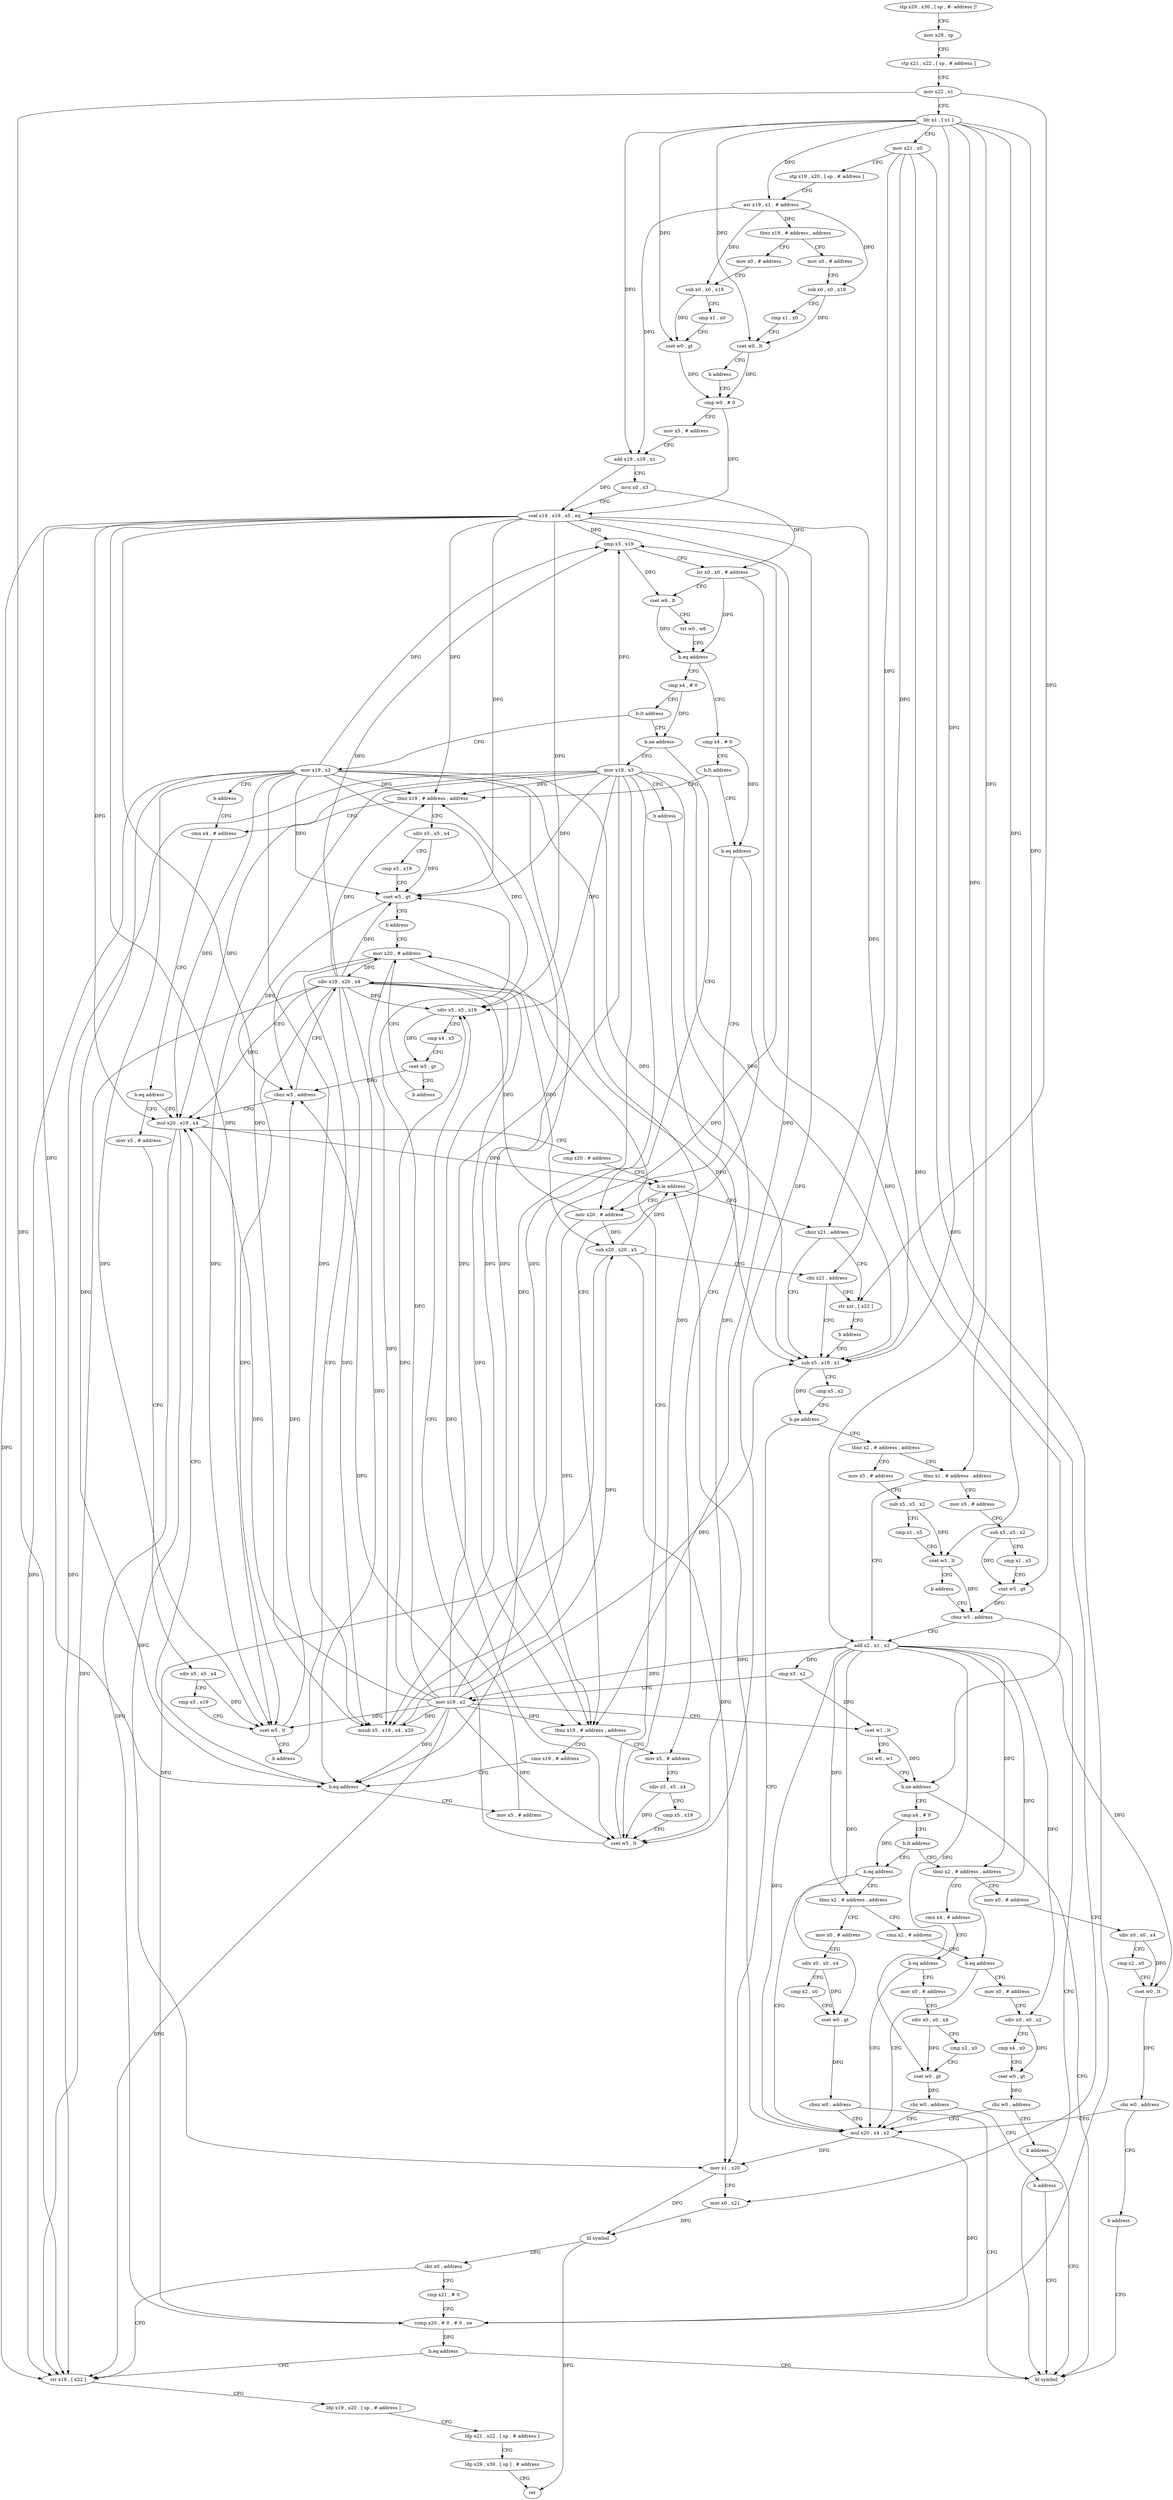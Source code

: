 digraph "func" {
"4428264" [label = "stp x29 , x30 , [ sp , #- address ]!" ]
"4428268" [label = "mov x29 , sp" ]
"4428272" [label = "stp x21 , x22 , [ sp , # address ]" ]
"4428276" [label = "mov x22 , x1" ]
"4428280" [label = "ldr x1 , [ x1 ]" ]
"4428284" [label = "mov x21 , x0" ]
"4428288" [label = "stp x19 , x20 , [ sp , # address ]" ]
"4428292" [label = "asr x19 , x1 , # address" ]
"4428296" [label = "tbnz x19 , # address , address" ]
"4428592" [label = "mov x0 , # address" ]
"4428300" [label = "mov x0 , # address" ]
"4428596" [label = "sub x0 , x0 , x19" ]
"4428600" [label = "cmp x1 , x0" ]
"4428604" [label = "cset w0 , lt" ]
"4428608" [label = "b address" ]
"4428316" [label = "cmp w0 , # 0" ]
"4428304" [label = "sub x0 , x0 , x19" ]
"4428308" [label = "cmp x1 , x0" ]
"4428312" [label = "cset w0 , gt" ]
"4428320" [label = "mov x5 , # address" ]
"4428324" [label = "add x19 , x19 , x1" ]
"4428328" [label = "mvn x0 , x3" ]
"4428332" [label = "csel x19 , x19 , x5 , eq" ]
"4428336" [label = "cmp x3 , x19" ]
"4428340" [label = "lsr x0 , x0 , # address" ]
"4428344" [label = "cset w6 , lt" ]
"4428348" [label = "tst w0 , w6" ]
"4428352" [label = "b.eq address" ]
"4428528" [label = "cmp x4 , # 0" ]
"4428356" [label = "cmp x4 , # 0" ]
"4428532" [label = "b.lt address" ]
"4428696" [label = "tbnz x19 , # address , address" ]
"4428536" [label = "b.eq address" ]
"4428360" [label = "b.lt address" ]
"4428736" [label = "mov x19 , x3" ]
"4428364" [label = "b.ne address" ]
"4428832" [label = "sdiv x5 , x5 , x4" ]
"4428700" [label = "cmn x4 , # address" ]
"4428368" [label = "mov x20 , # address" ]
"4428540" [label = "tbnz x19 , # address , address" ]
"4428740" [label = "b address" ]
"4428728" [label = "mov x19 , x3" ]
"4428836" [label = "cmp x5 , x19" ]
"4428840" [label = "cset w5 , gt" ]
"4428844" [label = "b address" ]
"4428560" [label = "mov x20 , # address" ]
"4428704" [label = "b.eq address" ]
"4428568" [label = "mul x20 , x19 , x4" ]
"4428708" [label = "mov x5 , # address" ]
"4428372" [label = "sdiv x19 , x20 , x4" ]
"4428744" [label = "cmn x19 , # address" ]
"4428544" [label = "mov x5 , # address" ]
"4428732" [label = "b address" ]
"4428564" [label = "cbnz w5 , address" ]
"4428572" [label = "cmp x20 , # address" ]
"4428576" [label = "b.le address" ]
"4428580" [label = "cbnz x21 , address" ]
"4428712" [label = "sdiv x5 , x5 , x4" ]
"4428716" [label = "cmp x5 , x19" ]
"4428720" [label = "cset w5 , lt" ]
"4428724" [label = "b address" ]
"4428584" [label = "str xzr , [ x22 ]" ]
"4428588" [label = "b address" ]
"4428388" [label = "sub x5 , x19 , x1" ]
"4428392" [label = "cmp x5 , x2" ]
"4428396" [label = "b.ge address" ]
"4428492" [label = "mov x1 , x20" ]
"4428400" [label = "tbnz x2 , # address , address" ]
"4428748" [label = "b.eq address" ]
"4428752" [label = "mov x5 , # address" ]
"4428548" [label = "sdiv x5 , x5 , x4" ]
"4428552" [label = "cmp x5 , x19" ]
"4428556" [label = "cset w5 , lt" ]
"4428376" [label = "msub x5 , x19 , x4 , x20" ]
"4428380" [label = "sub x20 , x20 , x5" ]
"4428384" [label = "cbz x21 , address" ]
"4428496" [label = "mov x0 , x21" ]
"4428500" [label = "bl symbol" ]
"4428504" [label = "cbz x0 , address" ]
"4428616" [label = "cmp x21 , # 0" ]
"4428508" [label = "str x19 , [ x22 ]" ]
"4428632" [label = "mov x5 , # address" ]
"4428404" [label = "tbnz x1 , # address , address" ]
"4428756" [label = "sdiv x5 , x5 , x19" ]
"4428760" [label = "cmp x4 , x5" ]
"4428764" [label = "cset w5 , gt" ]
"4428768" [label = "b address" ]
"4428620" [label = "ccmp x20 , # 0 , # 0 , ne" ]
"4428624" [label = "b.eq address" ]
"4428628" [label = "bl symbol" ]
"4428512" [label = "ldp x19 , x20 , [ sp , # address ]" ]
"4428516" [label = "ldp x21 , x22 , [ sp , # address ]" ]
"4428520" [label = "ldp x29 , x30 , [ sp ] , # address" ]
"4428524" [label = "ret" ]
"4428636" [label = "sub x5 , x5 , x2" ]
"4428640" [label = "cmp x1 , x5" ]
"4428644" [label = "cset w5 , lt" ]
"4428648" [label = "b address" ]
"4428424" [label = "cbnz w5 , address" ]
"4428428" [label = "add x2 , x1 , x2" ]
"4428408" [label = "mov x5 , # address" ]
"4428432" [label = "cmp x3 , x2" ]
"4428436" [label = "mov x19 , x2" ]
"4428440" [label = "cset w1 , lt" ]
"4428444" [label = "tst w0 , w1" ]
"4428448" [label = "b.ne address" ]
"4428452" [label = "cmp x4 , # 0" ]
"4428412" [label = "sub x5 , x5 , x2" ]
"4428416" [label = "cmp x1 , x5" ]
"4428420" [label = "cset w5 , gt" ]
"4428456" [label = "b.lt address" ]
"4428656" [label = "tbnz x2 , # address , address" ]
"4428460" [label = "b.eq address" ]
"4428776" [label = "mov x0 , # address" ]
"4428660" [label = "cmn x4 , # address" ]
"4428488" [label = "mul x20 , x4 , x2" ]
"4428464" [label = "tbnz x2 , # address , address" ]
"4428780" [label = "sdiv x0 , x0 , x4" ]
"4428784" [label = "cmp x2 , x0" ]
"4428788" [label = "cset w0 , lt" ]
"4428792" [label = "cbz w0 , address" ]
"4428796" [label = "b address" ]
"4428664" [label = "b.eq address" ]
"4428668" [label = "mov x0 , # address" ]
"4428800" [label = "cmn x2 , # address" ]
"4428468" [label = "mov x0 , # address" ]
"4428672" [label = "sdiv x0 , x0 , x4" ]
"4428676" [label = "cmp x2 , x0" ]
"4428680" [label = "cset w0 , gt" ]
"4428684" [label = "cbz w0 , address" ]
"4428688" [label = "b address" ]
"4428804" [label = "b.eq address" ]
"4428808" [label = "mov x0 , # address" ]
"4428472" [label = "sdiv x0 , x0 , x4" ]
"4428476" [label = "cmp x2 , x0" ]
"4428480" [label = "cset w0 , gt" ]
"4428484" [label = "cbnz w0 , address" ]
"4428812" [label = "sdiv x0 , x0 , x2" ]
"4428816" [label = "cmp x4 , x0" ]
"4428820" [label = "cset w0 , gt" ]
"4428824" [label = "cbz w0 , address" ]
"4428828" [label = "b address" ]
"4428264" -> "4428268" [ label = "CFG" ]
"4428268" -> "4428272" [ label = "CFG" ]
"4428272" -> "4428276" [ label = "CFG" ]
"4428276" -> "4428280" [ label = "CFG" ]
"4428276" -> "4428584" [ label = "DFG" ]
"4428276" -> "4428508" [ label = "DFG" ]
"4428280" -> "4428284" [ label = "CFG" ]
"4428280" -> "4428292" [ label = "DFG" ]
"4428280" -> "4428604" [ label = "DFG" ]
"4428280" -> "4428312" [ label = "DFG" ]
"4428280" -> "4428324" [ label = "DFG" ]
"4428280" -> "4428388" [ label = "DFG" ]
"4428280" -> "4428644" [ label = "DFG" ]
"4428280" -> "4428404" [ label = "DFG" ]
"4428280" -> "4428428" [ label = "DFG" ]
"4428280" -> "4428420" [ label = "DFG" ]
"4428284" -> "4428288" [ label = "CFG" ]
"4428284" -> "4428384" [ label = "DFG" ]
"4428284" -> "4428580" [ label = "DFG" ]
"4428284" -> "4428496" [ label = "DFG" ]
"4428284" -> "4428620" [ label = "DFG" ]
"4428288" -> "4428292" [ label = "CFG" ]
"4428292" -> "4428296" [ label = "DFG" ]
"4428292" -> "4428596" [ label = "DFG" ]
"4428292" -> "4428304" [ label = "DFG" ]
"4428292" -> "4428324" [ label = "DFG" ]
"4428296" -> "4428592" [ label = "CFG" ]
"4428296" -> "4428300" [ label = "CFG" ]
"4428592" -> "4428596" [ label = "CFG" ]
"4428300" -> "4428304" [ label = "CFG" ]
"4428596" -> "4428600" [ label = "CFG" ]
"4428596" -> "4428604" [ label = "DFG" ]
"4428600" -> "4428604" [ label = "CFG" ]
"4428604" -> "4428608" [ label = "CFG" ]
"4428604" -> "4428316" [ label = "DFG" ]
"4428608" -> "4428316" [ label = "CFG" ]
"4428316" -> "4428320" [ label = "CFG" ]
"4428316" -> "4428332" [ label = "DFG" ]
"4428304" -> "4428308" [ label = "CFG" ]
"4428304" -> "4428312" [ label = "DFG" ]
"4428308" -> "4428312" [ label = "CFG" ]
"4428312" -> "4428316" [ label = "DFG" ]
"4428320" -> "4428324" [ label = "CFG" ]
"4428324" -> "4428328" [ label = "CFG" ]
"4428324" -> "4428332" [ label = "DFG" ]
"4428328" -> "4428332" [ label = "CFG" ]
"4428328" -> "4428340" [ label = "DFG" ]
"4428332" -> "4428336" [ label = "DFG" ]
"4428332" -> "4428696" [ label = "DFG" ]
"4428332" -> "4428840" [ label = "DFG" ]
"4428332" -> "4428540" [ label = "DFG" ]
"4428332" -> "4428568" [ label = "DFG" ]
"4428332" -> "4428720" [ label = "DFG" ]
"4428332" -> "4428376" [ label = "DFG" ]
"4428332" -> "4428748" [ label = "DFG" ]
"4428332" -> "4428556" [ label = "DFG" ]
"4428332" -> "4428388" [ label = "DFG" ]
"4428332" -> "4428756" [ label = "DFG" ]
"4428332" -> "4428508" [ label = "DFG" ]
"4428336" -> "4428340" [ label = "CFG" ]
"4428336" -> "4428344" [ label = "DFG" ]
"4428340" -> "4428344" [ label = "CFG" ]
"4428340" -> "4428352" [ label = "DFG" ]
"4428340" -> "4428448" [ label = "DFG" ]
"4428344" -> "4428348" [ label = "CFG" ]
"4428344" -> "4428352" [ label = "DFG" ]
"4428348" -> "4428352" [ label = "CFG" ]
"4428352" -> "4428528" [ label = "CFG" ]
"4428352" -> "4428356" [ label = "CFG" ]
"4428528" -> "4428532" [ label = "CFG" ]
"4428528" -> "4428536" [ label = "DFG" ]
"4428356" -> "4428360" [ label = "CFG" ]
"4428356" -> "4428364" [ label = "DFG" ]
"4428532" -> "4428696" [ label = "CFG" ]
"4428532" -> "4428536" [ label = "CFG" ]
"4428696" -> "4428832" [ label = "CFG" ]
"4428696" -> "4428700" [ label = "CFG" ]
"4428536" -> "4428368" [ label = "CFG" ]
"4428536" -> "4428540" [ label = "CFG" ]
"4428360" -> "4428736" [ label = "CFG" ]
"4428360" -> "4428364" [ label = "CFG" ]
"4428736" -> "4428740" [ label = "CFG" ]
"4428736" -> "4428336" [ label = "DFG" ]
"4428736" -> "4428696" [ label = "DFG" ]
"4428736" -> "4428840" [ label = "DFG" ]
"4428736" -> "4428540" [ label = "DFG" ]
"4428736" -> "4428568" [ label = "DFG" ]
"4428736" -> "4428720" [ label = "DFG" ]
"4428736" -> "4428376" [ label = "DFG" ]
"4428736" -> "4428748" [ label = "DFG" ]
"4428736" -> "4428556" [ label = "DFG" ]
"4428736" -> "4428388" [ label = "DFG" ]
"4428736" -> "4428756" [ label = "DFG" ]
"4428736" -> "4428508" [ label = "DFG" ]
"4428364" -> "4428728" [ label = "CFG" ]
"4428364" -> "4428368" [ label = "CFG" ]
"4428832" -> "4428836" [ label = "CFG" ]
"4428832" -> "4428840" [ label = "DFG" ]
"4428700" -> "4428704" [ label = "CFG" ]
"4428368" -> "4428372" [ label = "DFG" ]
"4428368" -> "4428376" [ label = "DFG" ]
"4428368" -> "4428380" [ label = "DFG" ]
"4428540" -> "4428744" [ label = "CFG" ]
"4428540" -> "4428544" [ label = "CFG" ]
"4428740" -> "4428700" [ label = "CFG" ]
"4428728" -> "4428732" [ label = "CFG" ]
"4428728" -> "4428336" [ label = "DFG" ]
"4428728" -> "4428696" [ label = "DFG" ]
"4428728" -> "4428840" [ label = "DFG" ]
"4428728" -> "4428540" [ label = "DFG" ]
"4428728" -> "4428568" [ label = "DFG" ]
"4428728" -> "4428720" [ label = "DFG" ]
"4428728" -> "4428376" [ label = "DFG" ]
"4428728" -> "4428748" [ label = "DFG" ]
"4428728" -> "4428556" [ label = "DFG" ]
"4428728" -> "4428388" [ label = "DFG" ]
"4428728" -> "4428756" [ label = "DFG" ]
"4428728" -> "4428508" [ label = "DFG" ]
"4428836" -> "4428840" [ label = "CFG" ]
"4428840" -> "4428844" [ label = "CFG" ]
"4428840" -> "4428564" [ label = "DFG" ]
"4428844" -> "4428560" [ label = "CFG" ]
"4428560" -> "4428564" [ label = "CFG" ]
"4428560" -> "4428372" [ label = "DFG" ]
"4428560" -> "4428376" [ label = "DFG" ]
"4428560" -> "4428380" [ label = "DFG" ]
"4428704" -> "4428568" [ label = "CFG" ]
"4428704" -> "4428708" [ label = "CFG" ]
"4428568" -> "4428572" [ label = "CFG" ]
"4428568" -> "4428576" [ label = "DFG" ]
"4428568" -> "4428492" [ label = "DFG" ]
"4428568" -> "4428620" [ label = "DFG" ]
"4428708" -> "4428712" [ label = "CFG" ]
"4428372" -> "4428376" [ label = "DFG" ]
"4428372" -> "4428336" [ label = "DFG" ]
"4428372" -> "4428696" [ label = "DFG" ]
"4428372" -> "4428840" [ label = "DFG" ]
"4428372" -> "4428540" [ label = "DFG" ]
"4428372" -> "4428720" [ label = "DFG" ]
"4428372" -> "4428568" [ label = "DFG" ]
"4428372" -> "4428748" [ label = "DFG" ]
"4428372" -> "4428556" [ label = "DFG" ]
"4428372" -> "4428388" [ label = "DFG" ]
"4428372" -> "4428756" [ label = "DFG" ]
"4428372" -> "4428508" [ label = "DFG" ]
"4428744" -> "4428748" [ label = "CFG" ]
"4428544" -> "4428548" [ label = "CFG" ]
"4428732" -> "4428544" [ label = "CFG" ]
"4428564" -> "4428372" [ label = "CFG" ]
"4428564" -> "4428568" [ label = "CFG" ]
"4428572" -> "4428576" [ label = "CFG" ]
"4428576" -> "4428368" [ label = "CFG" ]
"4428576" -> "4428580" [ label = "CFG" ]
"4428580" -> "4428388" [ label = "CFG" ]
"4428580" -> "4428584" [ label = "CFG" ]
"4428712" -> "4428716" [ label = "CFG" ]
"4428712" -> "4428720" [ label = "DFG" ]
"4428716" -> "4428720" [ label = "CFG" ]
"4428720" -> "4428724" [ label = "CFG" ]
"4428720" -> "4428564" [ label = "DFG" ]
"4428724" -> "4428560" [ label = "CFG" ]
"4428584" -> "4428588" [ label = "CFG" ]
"4428588" -> "4428388" [ label = "CFG" ]
"4428388" -> "4428392" [ label = "CFG" ]
"4428388" -> "4428396" [ label = "DFG" ]
"4428392" -> "4428396" [ label = "CFG" ]
"4428396" -> "4428492" [ label = "CFG" ]
"4428396" -> "4428400" [ label = "CFG" ]
"4428492" -> "4428496" [ label = "CFG" ]
"4428492" -> "4428500" [ label = "DFG" ]
"4428400" -> "4428632" [ label = "CFG" ]
"4428400" -> "4428404" [ label = "CFG" ]
"4428748" -> "4428568" [ label = "CFG" ]
"4428748" -> "4428752" [ label = "CFG" ]
"4428752" -> "4428756" [ label = "CFG" ]
"4428548" -> "4428552" [ label = "CFG" ]
"4428548" -> "4428556" [ label = "DFG" ]
"4428552" -> "4428556" [ label = "CFG" ]
"4428556" -> "4428560" [ label = "CFG" ]
"4428556" -> "4428564" [ label = "DFG" ]
"4428376" -> "4428380" [ label = "DFG" ]
"4428380" -> "4428384" [ label = "CFG" ]
"4428380" -> "4428576" [ label = "DFG" ]
"4428380" -> "4428492" [ label = "DFG" ]
"4428380" -> "4428620" [ label = "DFG" ]
"4428384" -> "4428584" [ label = "CFG" ]
"4428384" -> "4428388" [ label = "CFG" ]
"4428496" -> "4428500" [ label = "DFG" ]
"4428500" -> "4428504" [ label = "DFG" ]
"4428500" -> "4428524" [ label = "DFG" ]
"4428504" -> "4428616" [ label = "CFG" ]
"4428504" -> "4428508" [ label = "CFG" ]
"4428616" -> "4428620" [ label = "CFG" ]
"4428508" -> "4428512" [ label = "CFG" ]
"4428632" -> "4428636" [ label = "CFG" ]
"4428404" -> "4428428" [ label = "CFG" ]
"4428404" -> "4428408" [ label = "CFG" ]
"4428756" -> "4428760" [ label = "CFG" ]
"4428756" -> "4428764" [ label = "DFG" ]
"4428760" -> "4428764" [ label = "CFG" ]
"4428764" -> "4428768" [ label = "CFG" ]
"4428764" -> "4428564" [ label = "DFG" ]
"4428768" -> "4428560" [ label = "CFG" ]
"4428620" -> "4428624" [ label = "DFG" ]
"4428624" -> "4428508" [ label = "CFG" ]
"4428624" -> "4428628" [ label = "CFG" ]
"4428512" -> "4428516" [ label = "CFG" ]
"4428516" -> "4428520" [ label = "CFG" ]
"4428520" -> "4428524" [ label = "CFG" ]
"4428636" -> "4428640" [ label = "CFG" ]
"4428636" -> "4428644" [ label = "DFG" ]
"4428640" -> "4428644" [ label = "CFG" ]
"4428644" -> "4428648" [ label = "CFG" ]
"4428644" -> "4428424" [ label = "DFG" ]
"4428648" -> "4428424" [ label = "CFG" ]
"4428424" -> "4428628" [ label = "CFG" ]
"4428424" -> "4428428" [ label = "CFG" ]
"4428428" -> "4428432" [ label = "DFG" ]
"4428428" -> "4428436" [ label = "DFG" ]
"4428428" -> "4428656" [ label = "DFG" ]
"4428428" -> "4428788" [ label = "DFG" ]
"4428428" -> "4428488" [ label = "DFG" ]
"4428428" -> "4428464" [ label = "DFG" ]
"4428428" -> "4428680" [ label = "DFG" ]
"4428428" -> "4428804" [ label = "DFG" ]
"4428428" -> "4428480" [ label = "DFG" ]
"4428428" -> "4428812" [ label = "DFG" ]
"4428408" -> "4428412" [ label = "CFG" ]
"4428432" -> "4428436" [ label = "CFG" ]
"4428432" -> "4428440" [ label = "DFG" ]
"4428436" -> "4428440" [ label = "CFG" ]
"4428436" -> "4428336" [ label = "DFG" ]
"4428436" -> "4428696" [ label = "DFG" ]
"4428436" -> "4428840" [ label = "DFG" ]
"4428436" -> "4428540" [ label = "DFG" ]
"4428436" -> "4428720" [ label = "DFG" ]
"4428436" -> "4428748" [ label = "DFG" ]
"4428436" -> "4428556" [ label = "DFG" ]
"4428436" -> "4428756" [ label = "DFG" ]
"4428436" -> "4428508" [ label = "DFG" ]
"4428436" -> "4428568" [ label = "DFG" ]
"4428436" -> "4428376" [ label = "DFG" ]
"4428436" -> "4428388" [ label = "DFG" ]
"4428440" -> "4428444" [ label = "CFG" ]
"4428440" -> "4428448" [ label = "DFG" ]
"4428444" -> "4428448" [ label = "CFG" ]
"4428448" -> "4428628" [ label = "CFG" ]
"4428448" -> "4428452" [ label = "CFG" ]
"4428452" -> "4428456" [ label = "CFG" ]
"4428452" -> "4428460" [ label = "DFG" ]
"4428412" -> "4428416" [ label = "CFG" ]
"4428412" -> "4428420" [ label = "DFG" ]
"4428416" -> "4428420" [ label = "CFG" ]
"4428420" -> "4428424" [ label = "DFG" ]
"4428456" -> "4428656" [ label = "CFG" ]
"4428456" -> "4428460" [ label = "CFG" ]
"4428656" -> "4428776" [ label = "CFG" ]
"4428656" -> "4428660" [ label = "CFG" ]
"4428460" -> "4428488" [ label = "CFG" ]
"4428460" -> "4428464" [ label = "CFG" ]
"4428776" -> "4428780" [ label = "CFG" ]
"4428660" -> "4428664" [ label = "CFG" ]
"4428488" -> "4428492" [ label = "DFG" ]
"4428488" -> "4428576" [ label = "DFG" ]
"4428488" -> "4428620" [ label = "DFG" ]
"4428464" -> "4428800" [ label = "CFG" ]
"4428464" -> "4428468" [ label = "CFG" ]
"4428780" -> "4428784" [ label = "CFG" ]
"4428780" -> "4428788" [ label = "DFG" ]
"4428784" -> "4428788" [ label = "CFG" ]
"4428788" -> "4428792" [ label = "DFG" ]
"4428792" -> "4428488" [ label = "CFG" ]
"4428792" -> "4428796" [ label = "CFG" ]
"4428796" -> "4428628" [ label = "CFG" ]
"4428664" -> "4428488" [ label = "CFG" ]
"4428664" -> "4428668" [ label = "CFG" ]
"4428668" -> "4428672" [ label = "CFG" ]
"4428800" -> "4428804" [ label = "CFG" ]
"4428468" -> "4428472" [ label = "CFG" ]
"4428672" -> "4428676" [ label = "CFG" ]
"4428672" -> "4428680" [ label = "DFG" ]
"4428676" -> "4428680" [ label = "CFG" ]
"4428680" -> "4428684" [ label = "DFG" ]
"4428684" -> "4428488" [ label = "CFG" ]
"4428684" -> "4428688" [ label = "CFG" ]
"4428688" -> "4428628" [ label = "CFG" ]
"4428804" -> "4428488" [ label = "CFG" ]
"4428804" -> "4428808" [ label = "CFG" ]
"4428808" -> "4428812" [ label = "CFG" ]
"4428472" -> "4428476" [ label = "CFG" ]
"4428472" -> "4428480" [ label = "DFG" ]
"4428476" -> "4428480" [ label = "CFG" ]
"4428480" -> "4428484" [ label = "DFG" ]
"4428484" -> "4428628" [ label = "CFG" ]
"4428484" -> "4428488" [ label = "CFG" ]
"4428812" -> "4428816" [ label = "CFG" ]
"4428812" -> "4428820" [ label = "DFG" ]
"4428816" -> "4428820" [ label = "CFG" ]
"4428820" -> "4428824" [ label = "DFG" ]
"4428824" -> "4428488" [ label = "CFG" ]
"4428824" -> "4428828" [ label = "CFG" ]
"4428828" -> "4428628" [ label = "CFG" ]
}
